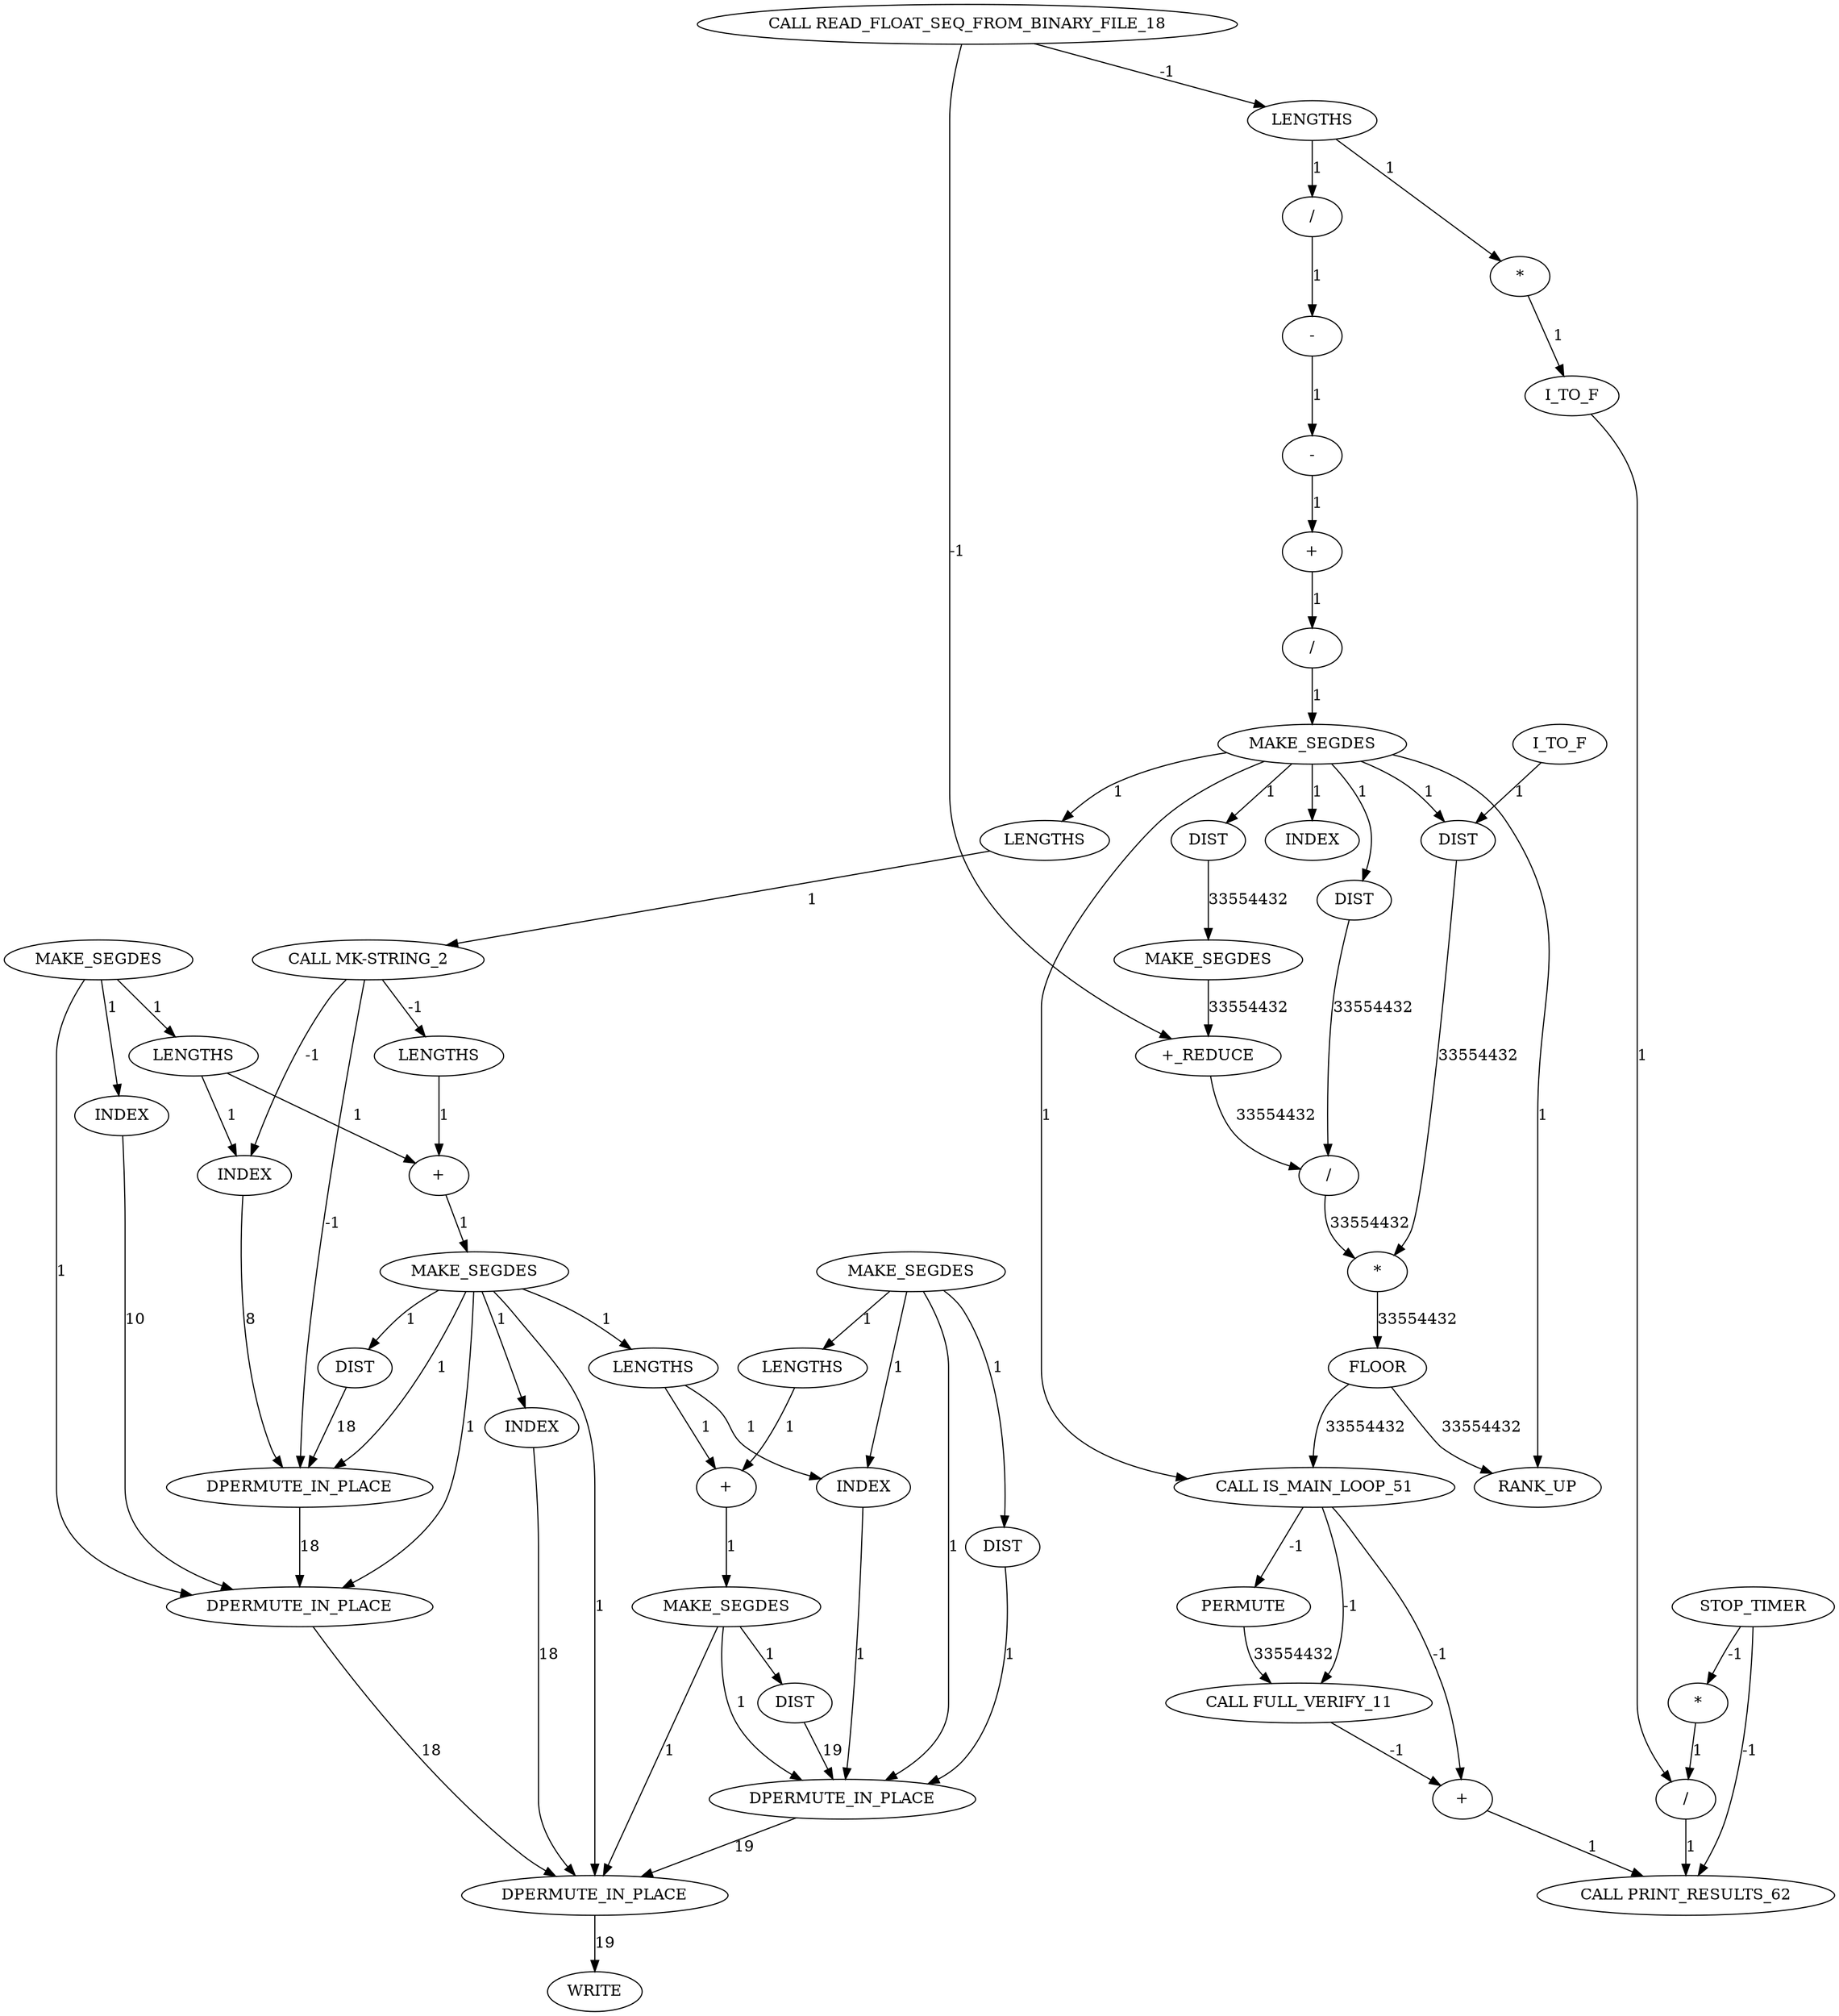 digraph {
	is_B_INST_3743 [label=INDEX cost=215]
	is_B_INST_246 [label="*" cost=817]
	is_B_INST_3654 [label=FLOOR cost=81380940]
	is_B_INST_6635 [label=DPERMUTE_IN_PLACE cost=258]
	is_B_INST_3755 [label=INDEX cost=129]
	is_B_INST_3765 [label=LENGTHS cost=43]
	is_B_INST_6632 [label=DPERMUTE_IN_PLACE cost=3053]
	is_B_INST_3590 [label="/" cost=258]
	is_B_INST_3666 [label=INDEX cost=215]
	is_B_INST_3670 [label=LENGTHS cost=86]
	is_B_INST_3600 [label="/" cost=43]
	is_B_INST_3817 [label=PERMUTE cost=487940221]
	is_B_INST_203 [label=I_TO_F cost=3268]
	is_B_INST_3596 [label="+" cost=473]
	is_B_INST_3592 [label="-" cost=516]
	is_B_INST_3606 [label=INDEX cost=3096]
	is_B_INST_3656 [label=LENGTHS cost=24424]
	is_B_INST_3694 [label=MAKE_SEGDES cost=43]
	is_B_INST_198 [label="CALL READ_FLOAT_SEQ_FROM_BINARY_FILE_18" cost=0]
	is_B_INST_3727 [label=MAKE_SEGDES cost=86]
	is_B_INST_3651 [label="*" cost=77038155]
	is_B_INST_3801 [label=WRITE cost=0]
	is_B_INST_3628 [label=DIST cost=86]
	is_B_INST_242 [label="*" cost=20855]
	is_B_INST_3747 [label=LENGTHS cost=43]
	is_B_INST_238 [label="+" cost=1032]
	is_B_INST_228 [label="CALL IS_MAIN_LOOP_51" cost=0]
	is_B_INST_3688 [label=LENGTHS cost=43]
	is_B_INST_3601 [label=MAKE_SEGDES cost=43]
	is_B_INST_231 [label=STOP_TIMER cost=0]
	is_B_INST_3771 [label=MAKE_SEGDES cost=43]
	is_B_INST_3807 [label=RANK_UP cost=256356196]
	is_B_INST_206 [label=MAKE_SEGDES cost=1333]
	is_B_INST_3622 [label=MAKE_SEGDES cost=946]
	is_B_INST_3642 [label=DIST cost=473]
	is_B_INST_3678 [label=INDEX cost=129]
	is_B_INST_210 [label="CALL MK-STRING_2" cost=0]
	is_B_INST_3636 [label="+_REDUCE" cost=167912291]
	is_B_INST_3689 [label="+" cost=43]
	is_B_INST_6633 [label=DPERMUTE_IN_PLACE cost=473]
	is_B_INST_3700 [label=DIST cost=1]
	is_B_INST_3766 [label="+" cost=86]
	is_B_INST_3614 [label=DIST cost=559]
	is_B_INST_251 [label="CALL PRINT_RESULTS_62" cost=0]
	is_B_INST_3583 [label=LENGTHS cost=86]
	is_B_INST_3594 [label="-" cost=1]
	is_B_INST_243 [label=I_TO_F cost=473]
	is_B_INST_3777 [label=DIST cost=43]
	is_B_INST_3733 [label=DIST cost=86]
	is_B_INST_3822 [label="/" cost=430]
	is_B_INST_237 [label="CALL FULL_VERIFY_11" cost=0]
	is_B_INST_6634 [label=DPERMUTE_IN_PLACE cost=344]
	is_B_INST_3648 [label="/" cost=76900168]
	is_B_INST_3743 -> is_B_INST_6635 [label=18 cost=18]
	is_B_INST_246 -> is_B_INST_3822 [label=1 cost=1]
	is_B_INST_3654 -> is_B_INST_3807 [label=33554432 cost=33554432]
	is_B_INST_3654 -> is_B_INST_228 [label=33554432 cost=33554432]
	is_B_INST_6635 -> is_B_INST_3801 [label=19 cost=19]
	is_B_INST_3755 -> is_B_INST_6634 [label=1 cost=1]
	is_B_INST_3765 -> is_B_INST_3766 [label=1 cost=1]
	is_B_INST_6632 -> is_B_INST_6633 [label=18 cost=18]
	is_B_INST_3590 -> is_B_INST_3592 [label=1 cost=1]
	is_B_INST_3666 -> is_B_INST_6633 [label=10 cost=10]
	is_B_INST_3670 -> is_B_INST_3678 [label=1 cost=1]
	is_B_INST_3670 -> is_B_INST_3689 [label=1 cost=1]
	is_B_INST_3600 -> is_B_INST_3601 [label=1 cost=1]
	is_B_INST_3817 -> is_B_INST_237 [label=33554432 cost=33554432]
	is_B_INST_203 -> is_B_INST_3628 [label=1 cost=1]
	is_B_INST_3596 -> is_B_INST_3600 [label=1 cost=1]
	is_B_INST_3592 -> is_B_INST_3594 [label=1 cost=1]
	is_B_INST_3656 -> is_B_INST_210 [label=1 cost=1]
	is_B_INST_3694 -> is_B_INST_3700 [label=1 cost=1]
	is_B_INST_3694 -> is_B_INST_6632 [label=1 cost=1]
	is_B_INST_3694 -> is_B_INST_6633 [label=1 cost=1]
	is_B_INST_3694 -> is_B_INST_3743 [label=1 cost=1]
	is_B_INST_3694 -> is_B_INST_3747 [label=1 cost=1]
	is_B_INST_3694 -> is_B_INST_6635 [label=1 cost=1]
	is_B_INST_198 -> is_B_INST_3583 [label=-1 cost=-1]
	is_B_INST_198 -> is_B_INST_3636 [label=-1 cost=-1]
	is_B_INST_3727 -> is_B_INST_3733 [label=1 cost=1]
	is_B_INST_3727 -> is_B_INST_3755 [label=1 cost=1]
	is_B_INST_3727 -> is_B_INST_3765 [label=1 cost=1]
	is_B_INST_3727 -> is_B_INST_6634 [label=1 cost=1]
	is_B_INST_3651 -> is_B_INST_3654 [label=33554432 cost=33554432]
	is_B_INST_3628 -> is_B_INST_3651 [label=33554432 cost=33554432]
	is_B_INST_242 -> is_B_INST_243 [label=1 cost=1]
	is_B_INST_3747 -> is_B_INST_3755 [label=1 cost=1]
	is_B_INST_3747 -> is_B_INST_3766 [label=1 cost=1]
	is_B_INST_238 -> is_B_INST_251 [label=1 cost=1]
	is_B_INST_228 -> is_B_INST_3817 [label=-1 cost=-1]
	is_B_INST_228 -> is_B_INST_237 [label=-1 cost=-1]
	is_B_INST_228 -> is_B_INST_238 [label=-1 cost=-1]
	is_B_INST_3688 -> is_B_INST_3689 [label=1 cost=1]
	is_B_INST_3601 -> is_B_INST_3606 [label=1 cost=1]
	is_B_INST_3601 -> is_B_INST_3614 [label=1 cost=1]
	is_B_INST_3601 -> is_B_INST_3628 [label=1 cost=1]
	is_B_INST_3601 -> is_B_INST_3642 [label=1 cost=1]
	is_B_INST_3601 -> is_B_INST_3656 [label=1 cost=1]
	is_B_INST_3601 -> is_B_INST_3807 [label=1 cost=1]
	is_B_INST_3601 -> is_B_INST_228 [label=1 cost=1]
	is_B_INST_231 -> is_B_INST_246 [label=-1 cost=-1]
	is_B_INST_231 -> is_B_INST_251 [label=-1 cost=-1]
	is_B_INST_3771 -> is_B_INST_3777 [label=1 cost=1]
	is_B_INST_3771 -> is_B_INST_6634 [label=1 cost=1]
	is_B_INST_3771 -> is_B_INST_6635 [label=1 cost=1]
	is_B_INST_206 -> is_B_INST_3666 [label=1 cost=1]
	is_B_INST_206 -> is_B_INST_3670 [label=1 cost=1]
	is_B_INST_206 -> is_B_INST_6633 [label=1 cost=1]
	is_B_INST_3622 -> is_B_INST_3636 [label=33554432 cost=33554432]
	is_B_INST_3642 -> is_B_INST_3648 [label=33554432 cost=33554432]
	is_B_INST_3678 -> is_B_INST_6632 [label=8 cost=8]
	is_B_INST_210 -> is_B_INST_3678 [label=-1 cost=-1]
	is_B_INST_210 -> is_B_INST_3688 [label=-1 cost=-1]
	is_B_INST_210 -> is_B_INST_6632 [label=-1 cost=-1]
	is_B_INST_3636 -> is_B_INST_3648 [label=33554432 cost=33554432]
	is_B_INST_3689 -> is_B_INST_3694 [label=1 cost=1]
	is_B_INST_6633 -> is_B_INST_6635 [label=18 cost=18]
	is_B_INST_3700 -> is_B_INST_6632 [label=18 cost=18]
	is_B_INST_3766 -> is_B_INST_3771 [label=1 cost=1]
	is_B_INST_3614 -> is_B_INST_3622 [label=33554432 cost=33554432]
	is_B_INST_3583 -> is_B_INST_3590 [label=1 cost=1]
	is_B_INST_3583 -> is_B_INST_242 [label=1 cost=1]
	is_B_INST_3594 -> is_B_INST_3596 [label=1 cost=1]
	is_B_INST_243 -> is_B_INST_3822 [label=1 cost=1]
	is_B_INST_3777 -> is_B_INST_6634 [label=19 cost=19]
	is_B_INST_3733 -> is_B_INST_6634 [label=1 cost=1]
	is_B_INST_3822 -> is_B_INST_251 [label=1 cost=1]
	is_B_INST_237 -> is_B_INST_238 [label=-1 cost=-1]
	is_B_INST_6634 -> is_B_INST_6635 [label=19 cost=19]
	is_B_INST_3648 -> is_B_INST_3651 [label=33554432 cost=33554432]
}
